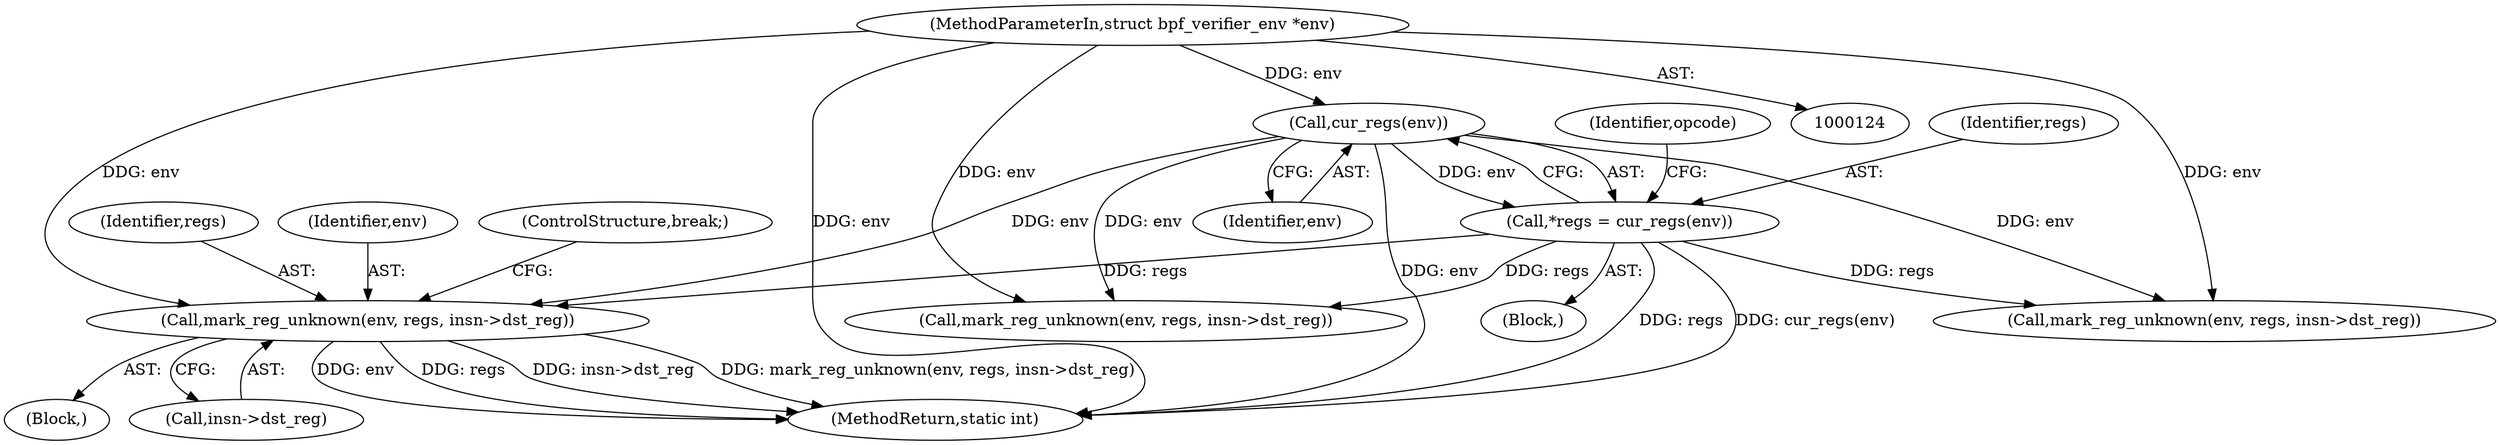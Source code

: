 digraph "0_linux_bb7f0f989ca7de1153bd128a40a71709e339fa03_0@pointer" {
"1000775" [label="(Call,mark_reg_unknown(env, regs, insn->dst_reg))"];
"1000133" [label="(Call,cur_regs(env))"];
"1000125" [label="(MethodParameterIn,struct bpf_verifier_env *env)"];
"1000131" [label="(Call,*regs = cur_regs(env))"];
"1000134" [label="(Identifier,env)"];
"1000725" [label="(Call,mark_reg_unknown(env, regs, insn->dst_reg))"];
"1000129" [label="(Block,)"];
"1000777" [label="(Identifier,regs)"];
"1000657" [label="(Call,mark_reg_unknown(env, regs, insn->dst_reg))"];
"1000137" [label="(Identifier,opcode)"];
"1000776" [label="(Identifier,env)"];
"1000775" [label="(Call,mark_reg_unknown(env, regs, insn->dst_reg))"];
"1000803" [label="(MethodReturn,static int)"];
"1000125" [label="(MethodParameterIn,struct bpf_verifier_env *env)"];
"1000132" [label="(Identifier,regs)"];
"1000131" [label="(Call,*regs = cur_regs(env))"];
"1000133" [label="(Call,cur_regs(env))"];
"1000214" [label="(Block,)"];
"1000781" [label="(ControlStructure,break;)"];
"1000778" [label="(Call,insn->dst_reg)"];
"1000775" -> "1000214"  [label="AST: "];
"1000775" -> "1000778"  [label="CFG: "];
"1000776" -> "1000775"  [label="AST: "];
"1000777" -> "1000775"  [label="AST: "];
"1000778" -> "1000775"  [label="AST: "];
"1000781" -> "1000775"  [label="CFG: "];
"1000775" -> "1000803"  [label="DDG: env"];
"1000775" -> "1000803"  [label="DDG: regs"];
"1000775" -> "1000803"  [label="DDG: insn->dst_reg"];
"1000775" -> "1000803"  [label="DDG: mark_reg_unknown(env, regs, insn->dst_reg)"];
"1000133" -> "1000775"  [label="DDG: env"];
"1000125" -> "1000775"  [label="DDG: env"];
"1000131" -> "1000775"  [label="DDG: regs"];
"1000133" -> "1000131"  [label="AST: "];
"1000133" -> "1000134"  [label="CFG: "];
"1000134" -> "1000133"  [label="AST: "];
"1000131" -> "1000133"  [label="CFG: "];
"1000133" -> "1000803"  [label="DDG: env"];
"1000133" -> "1000131"  [label="DDG: env"];
"1000125" -> "1000133"  [label="DDG: env"];
"1000133" -> "1000657"  [label="DDG: env"];
"1000133" -> "1000725"  [label="DDG: env"];
"1000125" -> "1000124"  [label="AST: "];
"1000125" -> "1000803"  [label="DDG: env"];
"1000125" -> "1000657"  [label="DDG: env"];
"1000125" -> "1000725"  [label="DDG: env"];
"1000131" -> "1000129"  [label="AST: "];
"1000132" -> "1000131"  [label="AST: "];
"1000137" -> "1000131"  [label="CFG: "];
"1000131" -> "1000803"  [label="DDG: regs"];
"1000131" -> "1000803"  [label="DDG: cur_regs(env)"];
"1000131" -> "1000657"  [label="DDG: regs"];
"1000131" -> "1000725"  [label="DDG: regs"];
}
